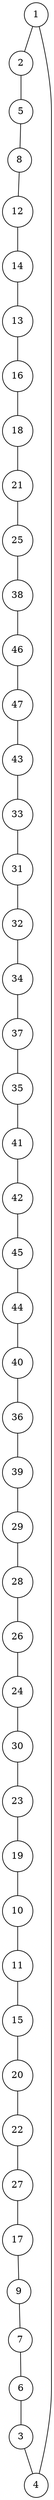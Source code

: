 graph random1012484 {
	node [shape=circle fillcolor=white]
	1 [ pos = "0.201938,4.880981!"]
	2 [ pos = "0.637007,3.142550!"]
	3 [ pos = "0.898951,9.046616!"]
	4 [ pos = "1.993467,7.172472!"]
	5 [ pos = "3.011158,5.953153!"]
	6 [ pos = "3.059294,10.627610!"]
	7 [ pos = "3.224574,10.924257!"]
	8 [ pos = "3.959686,4.742261!"]
	9 [ pos = "4.238513,8.017884!"]
	10 [ pos = "5.089851,14.172974!"]
	11 [ pos = "5.911466,10.424279!"]
	12 [ pos = "6.226908,2.234743!"]
	13 [ pos = "6.795356,2.908923!"]
	14 [ pos = "7.199704,0.360858!"]
	15 [ pos = "7.386087,9.674851!"]
	16 [ pos = "7.670523,3.861581!"]
	17 [ pos = "8.074976,7.090822!"]
	18 [ pos = "8.317514,2.855505!"]
	19 [ pos = "8.971634,14.037689!"]
	20 [ pos = "9.225181,11.316759!"]
	21 [ pos = "9.489205,1.816477!"]
	22 [ pos = "10.342908,8.277795!"]
	23 [ pos = "11.285115,13.581989!"]
	24 [ pos = "11.618746,17.176638!"]
	25 [ pos = "11.677617,2.265375!"]
	26 [ pos = "11.860895,17.543492!"]
	27 [ pos = "11.914733,7.249670!"]
	28 [ pos = "12.483275,19.031046!"]
	29 [ pos = "13.020056,17.893989!"]
	30 [ pos = "13.138738,14.966878!"]
	31 [ pos = "13.971037,4.344200!"]
	32 [ pos = "14.066807,4.527924!"]
	33 [ pos = "14.187758,3.676724!"]
	34 [ pos = "14.285860,5.298113!"]
	35 [ pos = "14.484198,10.325149!"]
	36 [ pos = "14.882831,14.302593!"]
	37 [ pos = "15.824435,9.027277!"]
	38 [ pos = "15.847364,1.027407!"]
	39 [ pos = "16.407717,16.424886!"]
	40 [ pos = "16.911210,14.272744!"]
	41 [ pos = "17.239529,11.481950!"]
	42 [ pos = "18.109913,12.366376!"]
	43 [ pos = "18.134325,2.087974!"]
	44 [ pos = "18.760212,14.738066!"]
	45 [ pos = "19.096121,12.396224!"]
	46 [ pos = "19.359970,0.845143!"]
	47 [ pos = "20.000000,1.296292!"]

	1 -- 2
	2 -- 5
	3 -- 4
	4 -- 1
	5 -- 8
	6 -- 3
	7 -- 6
	8 -- 12
	9 -- 7
	10 -- 11
	11 -- 15
	12 -- 14
	13 -- 16
	14 -- 13
	15 -- 20
	16 -- 18
	17 -- 9
	18 -- 21
	19 -- 10
	20 -- 22
	21 -- 25
	22 -- 27
	23 -- 19
	24 -- 30
	25 -- 38
	26 -- 24
	27 -- 17
	28 -- 26
	29 -- 28
	30 -- 23
	31 -- 32
	32 -- 34
	33 -- 31
	34 -- 37
	35 -- 41
	36 -- 39
	37 -- 35
	38 -- 46
	39 -- 29
	40 -- 36
	41 -- 42
	42 -- 45
	43 -- 33
	44 -- 40
	45 -- 44
	46 -- 47
	47 -- 43
}